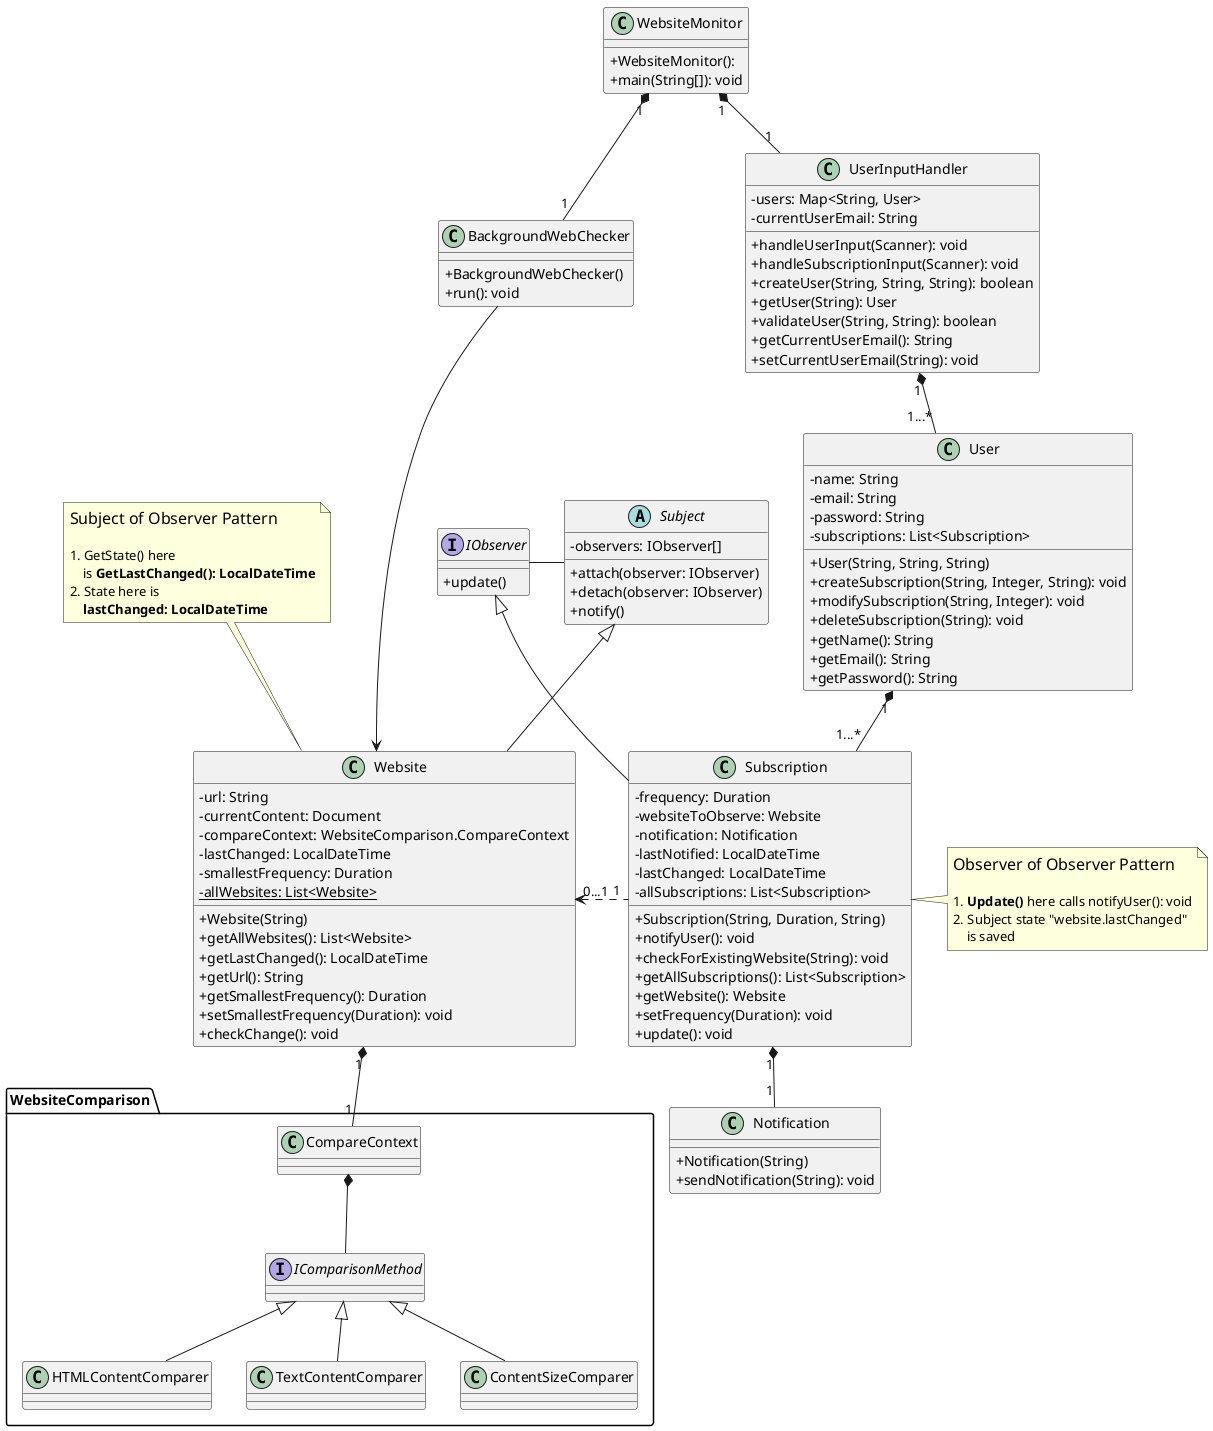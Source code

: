 @startuml
skinparam classAttributeIconSize 0
class WebsiteMonitor {
    + WebsiteMonitor():
    + main(String[]): void
}

class UserInputHandler {
    - users: Map<String, User>
    - currentUserEmail: String

    + handleUserInput(Scanner): void
    + handleSubscriptionInput(Scanner): void
    + createUser(String, String, String): boolean
    + getUser(String): User
    + validateUser(String, String): boolean
    + getCurrentUserEmail(): String
    + setCurrentUserEmail(String): void
   }

class BackgroundWebChecker {
    + BackgroundWebChecker()
    + run(): void
}


Interface IObserver {
    +update()
}

Abstract class Subject {
    -observers: IObserver[]
    +attach(observer: IObserver)
    +detach(observer: IObserver)
    +notify()
}

IObserver -right- Subject

class Website {
    - url: String
    - currentContent: Document
    - compareContext: WebsiteComparison.CompareContext
    - lastChanged: LocalDateTime
    - smallestFrequency: Duration
    {static} - allWebsites: List<Website>

    + Website(String)
    + getAllWebsites(): List<Website>
    + getLastChanged(): LocalDateTime
    + getUrl(): String
    + getSmallestFrequency(): Duration
    + setSmallestFrequency(Duration): void
    + checkChange(): void
}
class User {
    - name: String
    - email: String
    - password: String
    - subscriptions: List<Subscription>

    + User(String, String, String)
    + createSubscription(String, Integer, String): void
    + modifySubscription(String, Integer): void
    + deleteSubscription(String): void
    + getName(): String
    + getEmail(): String
    + getPassword(): String
}
class Notification {
    + Notification(String)
    + sendNotification(String): void
}
class Subscription {
    - frequency: Duration
    - websiteToObserve: Website
    - notification: Notification
    - lastNotified: LocalDateTime
    - lastChanged: LocalDateTime
    - allSubscriptions: List<Subscription>

    + Subscription(String, Duration, String)
    + notifyUser(): void
    + checkForExistingWebsite(String): void
    + getAllSubscriptions(): List<Subscription>
    + getWebsite(): Website
    + setFrequency(Duration): void
    + update(): void
}

note top of Website
    <size:16>Subject of Observer Pattern</size>

    # GetState() here
        is <b>GetLastChanged(): LocalDateTime</b>
    # State here is
        <b>lastChanged: LocalDateTime</b>
end note
note right of Subscription
    <size:16>Observer of Observer Pattern</size>

    # <b>Update()</b> here calls notifyUser(): void
    # Subject state "website.lastChanged"
        is saved
end note


interface WebsiteComparison.IComparisonMethod {}
class WebsiteComparison.CompareContext {}

class WebsiteComparison.HTMLContentComparer {}
class WebsiteComparison.TextContentComparer {}
class WebsiteComparison.ContentSizeComparer {}



WebsiteMonitor "1"*--"1" BackgroundWebChecker
WebsiteMonitor "1"*--"1" UserInputHandler
BackgroundWebChecker --> Website
UserInputHandler "1"*--"1...*" User

IObserver <|-- Subscription
Subject <|-- Website
Website "1"*--"1" WebsiteComparison.CompareContext
User "1"*--"1...*" Subscription
Subscription "1"*--"1" Notification
Subscription "1".-left->"0...1" Website

WebsiteComparison.CompareContext *-- WebsiteComparison.IComparisonMethod
WebsiteComparison.IComparisonMethod <|-- WebsiteComparison.HTMLContentComparer
WebsiteComparison.IComparisonMethod <|-- WebsiteComparison.TextContentComparer
WebsiteComparison.IComparisonMethod <|-- WebsiteComparison.ContentSizeComparer


@enduml
